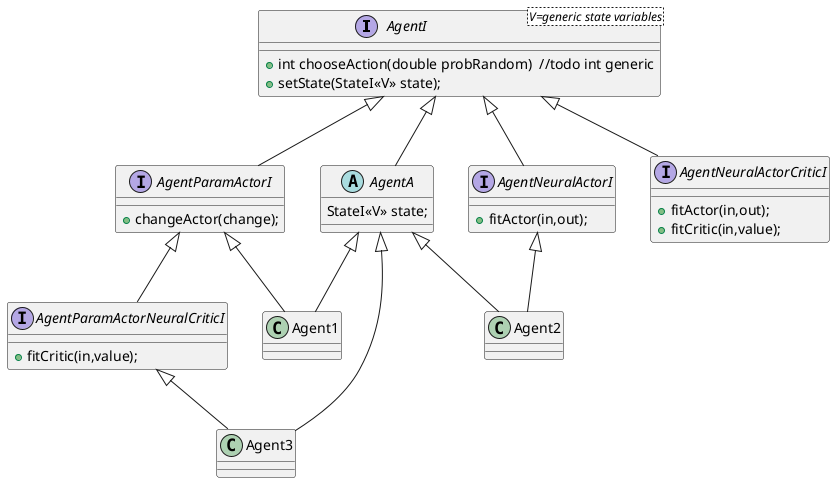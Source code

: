 @startuml
'https://plantuml.com/class-diagram

interface AgentI<V=generic state variables> {
+ int chooseAction(double probRandom)  //todo int generic
+ setState(StateI<<V>> state);
'/ + double readValue(StateI<<V>> state);  //todo needed?
}

interface AgentParamActorI {
+ changeActor(change);
}

interface AgentNeuralActorI {
+ fitActor(in,out);
}

interface AgentNeuralActorCriticI {
+ fitActor(in,out);
+ fitCritic(in,value);
}


interface AgentParamActorNeuralCriticI extends AgentParamActorI {
+ fitCritic(in,value);
}


abstract class AgentA {
'/    EnvironmentI<<V>> environment;
    StateI<<V>> state;
}

AgentI <|-- AgentA
AgentI <|-- AgentParamActorI
AgentI <|-- AgentNeuralActorI
AgentI <|-- AgentNeuralActorCriticI
AgentA  <|-- Agent1
AgentA  <|-- Agent2
AgentA  <|-- Agent3
AgentParamActorI  <|-- Agent1
AgentNeuralActorI  <|-- Agent2
AgentParamActorNeuralCriticI <|-- Agent3

@enduml